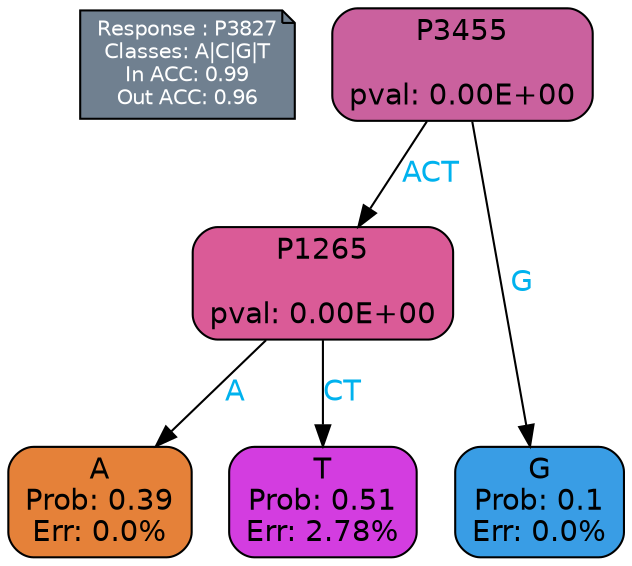 digraph Tree {
node [shape=box, style="filled, rounded", color="black", fontname=helvetica] ;
graph [ranksep=equally, splines=polylines, bgcolor=transparent, dpi=600] ;
edge [fontname=helvetica] ;
LEGEND [label="Response : P3827
Classes: A|C|G|T
In ACC: 0.99
Out ACC: 0.96
",shape=note,align=left,style=filled,fillcolor="slategray",fontcolor="white",fontsize=10];1 [label="P3455

pval: 0.00E+00", fillcolor="#ca619e"] ;
2 [label="P1265

pval: 0.00E+00", fillcolor="#da5b97"] ;
3 [label="A
Prob: 0.39
Err: 0.0%", fillcolor="#e58139"] ;
4 [label="T
Prob: 0.51
Err: 2.78%", fillcolor="#d33de0"] ;
5 [label="G
Prob: 0.1
Err: 0.0%", fillcolor="#399de5"] ;
1 -> 2 [label="ACT",fontcolor=deepskyblue2] ;
1 -> 5 [label="G",fontcolor=deepskyblue2] ;
2 -> 3 [label="A",fontcolor=deepskyblue2] ;
2 -> 4 [label="CT",fontcolor=deepskyblue2] ;
{rank = same; 3;4;5;}{rank = same; LEGEND;1;}}